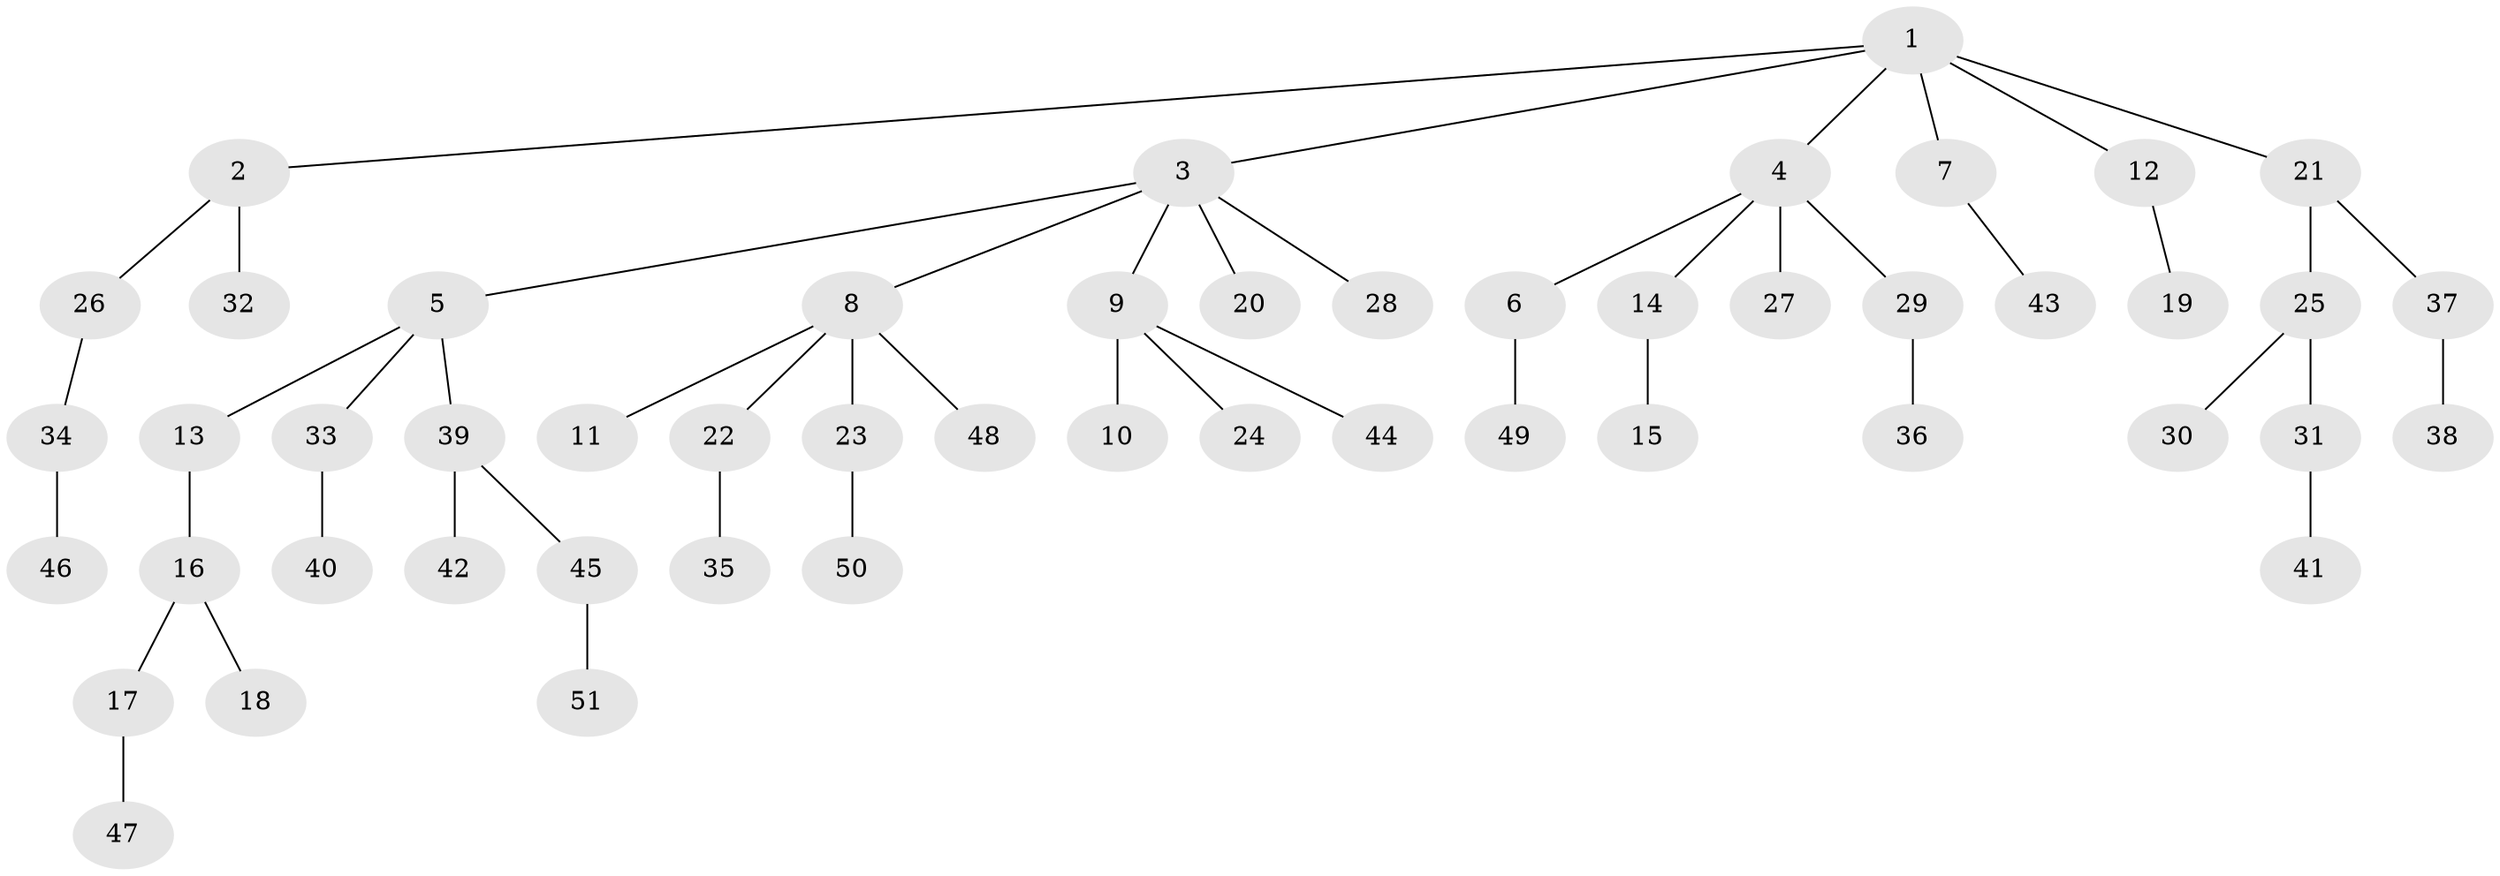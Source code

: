 // Generated by graph-tools (version 1.1) at 2025/53/03/09/25 04:53:43]
// undirected, 51 vertices, 50 edges
graph export_dot {
graph [start="1"]
  node [color=gray90,style=filled];
  1;
  2;
  3;
  4;
  5;
  6;
  7;
  8;
  9;
  10;
  11;
  12;
  13;
  14;
  15;
  16;
  17;
  18;
  19;
  20;
  21;
  22;
  23;
  24;
  25;
  26;
  27;
  28;
  29;
  30;
  31;
  32;
  33;
  34;
  35;
  36;
  37;
  38;
  39;
  40;
  41;
  42;
  43;
  44;
  45;
  46;
  47;
  48;
  49;
  50;
  51;
  1 -- 2;
  1 -- 3;
  1 -- 4;
  1 -- 7;
  1 -- 12;
  1 -- 21;
  2 -- 26;
  2 -- 32;
  3 -- 5;
  3 -- 8;
  3 -- 9;
  3 -- 20;
  3 -- 28;
  4 -- 6;
  4 -- 14;
  4 -- 27;
  4 -- 29;
  5 -- 13;
  5 -- 33;
  5 -- 39;
  6 -- 49;
  7 -- 43;
  8 -- 11;
  8 -- 22;
  8 -- 23;
  8 -- 48;
  9 -- 10;
  9 -- 24;
  9 -- 44;
  12 -- 19;
  13 -- 16;
  14 -- 15;
  16 -- 17;
  16 -- 18;
  17 -- 47;
  21 -- 25;
  21 -- 37;
  22 -- 35;
  23 -- 50;
  25 -- 30;
  25 -- 31;
  26 -- 34;
  29 -- 36;
  31 -- 41;
  33 -- 40;
  34 -- 46;
  37 -- 38;
  39 -- 42;
  39 -- 45;
  45 -- 51;
}
